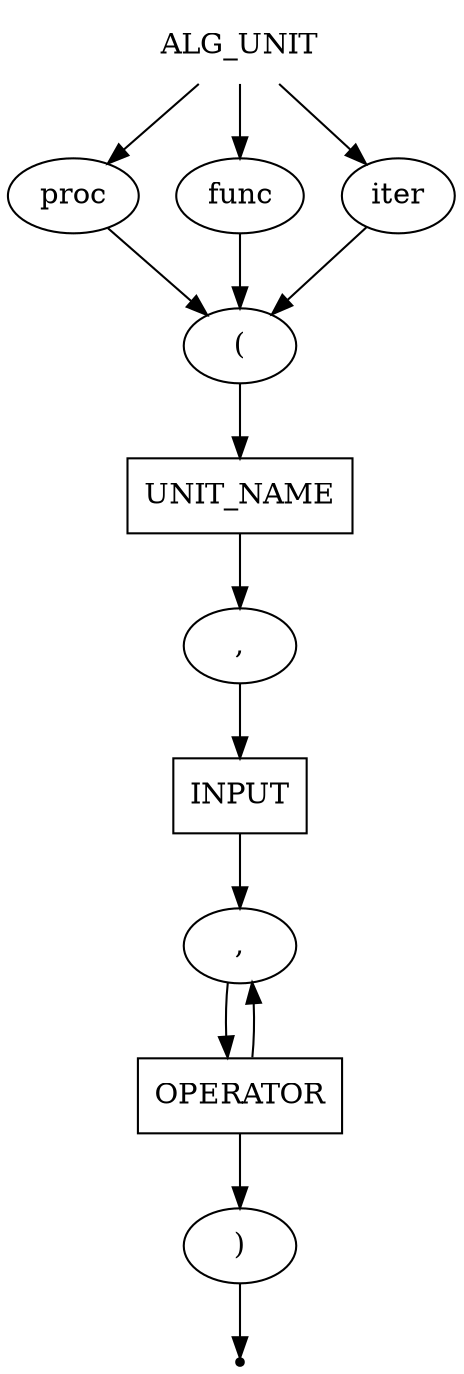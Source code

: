 digraph ALG_UNIT {
    start [label=ALG_UNIT shape=plaintext]
    proc [label=proc shape=oval]
    func [label=func shape=oval]
    iter [label=iter shape=oval]
    br_open [label="(" shape=oval]
    br_close [label=")" shape=oval]
    name [label=UNIT_NAME shape=box]
    comma_1 [label="," shape=oval]
    comma_2 [label="," shape=oval]
    input [label=INPUT shape=box]
    operator [label=OPERATOR shape=box]
    end [label="" shape=point]

    start -> func
    start -> proc
    start -> iter
    func -> br_open
    proc -> br_open
    iter -> br_open
    br_open -> name
    name -> comma_1
    comma_1 -> input
    input -> comma_2
    comma_2 -> operator
    operator -> comma_2
    operator -> br_close
    br_close -> end
}